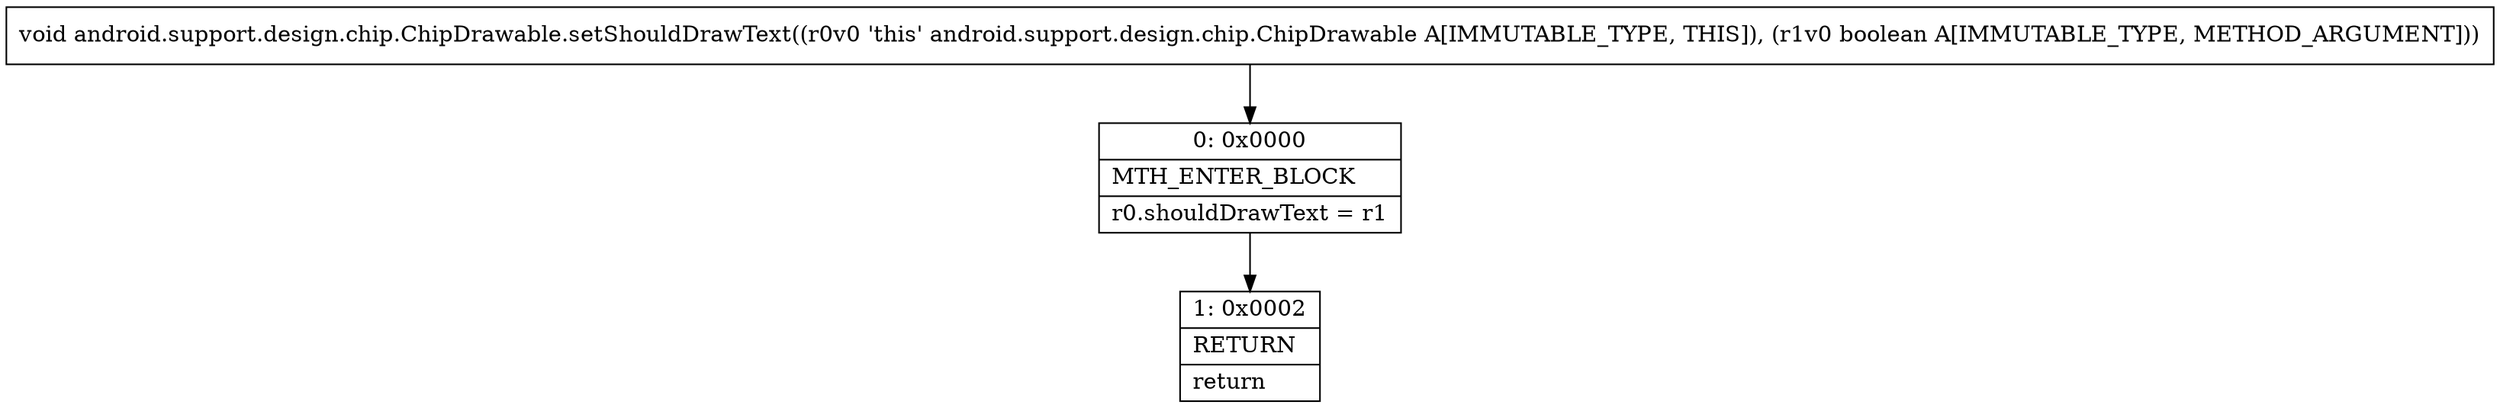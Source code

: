 digraph "CFG forandroid.support.design.chip.ChipDrawable.setShouldDrawText(Z)V" {
Node_0 [shape=record,label="{0\:\ 0x0000|MTH_ENTER_BLOCK\l|r0.shouldDrawText = r1\l}"];
Node_1 [shape=record,label="{1\:\ 0x0002|RETURN\l|return\l}"];
MethodNode[shape=record,label="{void android.support.design.chip.ChipDrawable.setShouldDrawText((r0v0 'this' android.support.design.chip.ChipDrawable A[IMMUTABLE_TYPE, THIS]), (r1v0 boolean A[IMMUTABLE_TYPE, METHOD_ARGUMENT])) }"];
MethodNode -> Node_0;
Node_0 -> Node_1;
}

